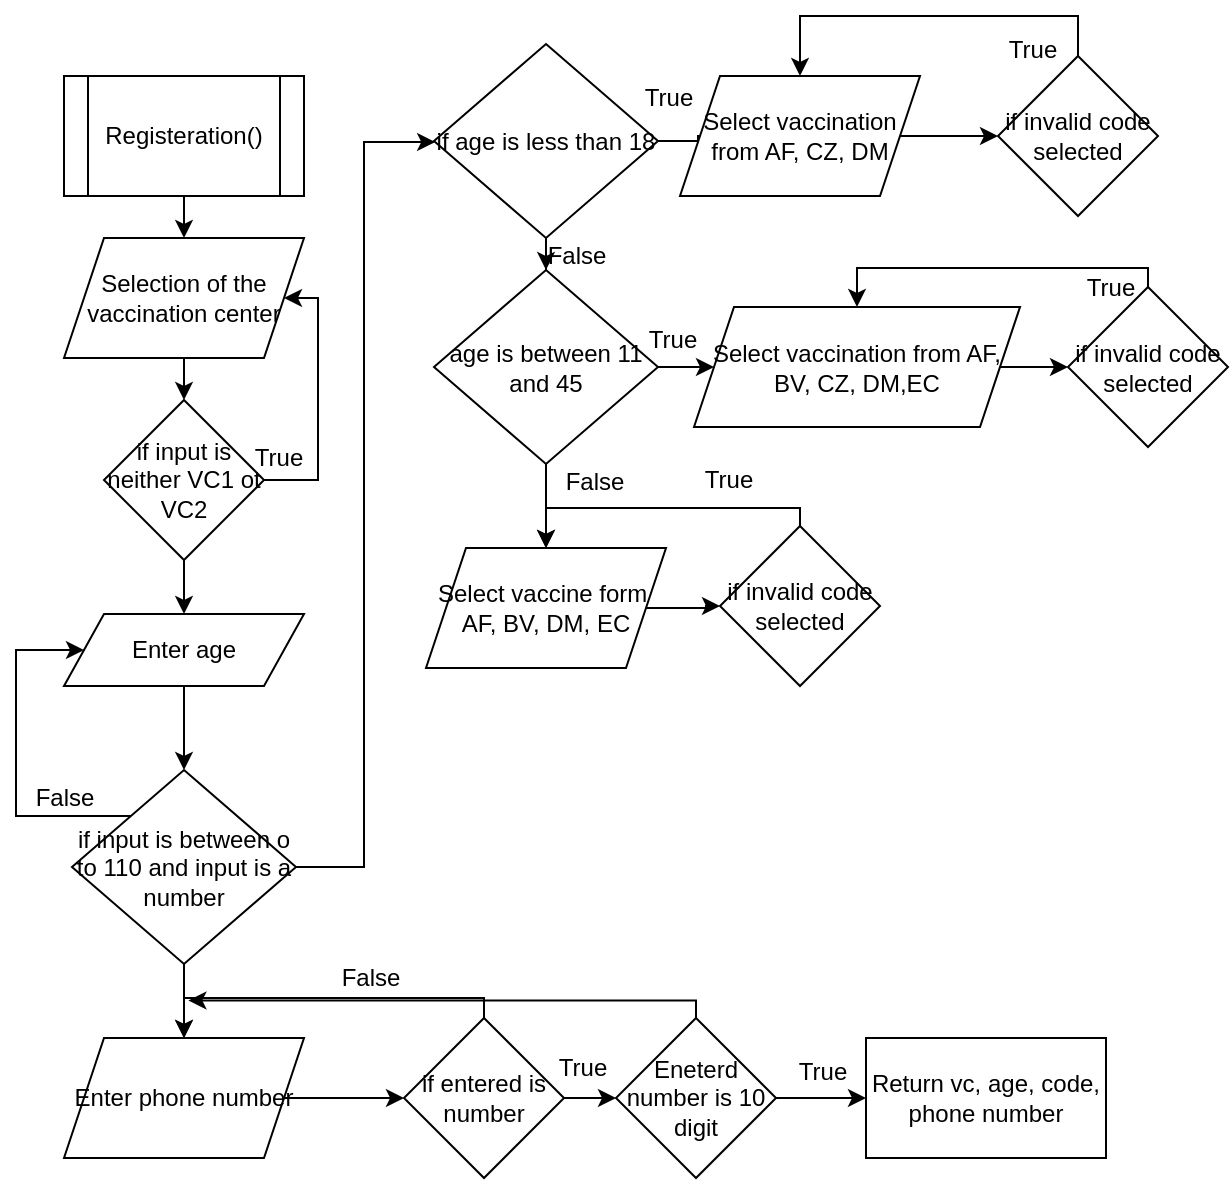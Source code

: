 <mxfile version="14.5.1" type="device"><diagram id="vDBKOPGsJ01GxnvExB3k" name="Page-1"><mxGraphModel dx="1024" dy="1801" grid="0" gridSize="10" guides="1" tooltips="1" connect="1" arrows="1" fold="1" page="1" pageScale="1" pageWidth="827" pageHeight="1169" math="0" shadow="0"><root><mxCell id="0"/><mxCell id="1" parent="0"/><mxCell id="5UsCxIGoW1HvjYGIrMiz-4" value="" style="edgeStyle=orthogonalEdgeStyle;rounded=0;orthogonalLoop=1;jettySize=auto;html=1;" edge="1" parent="1" source="5UsCxIGoW1HvjYGIrMiz-1" target="5UsCxIGoW1HvjYGIrMiz-3"><mxGeometry relative="1" as="geometry"/></mxCell><mxCell id="5UsCxIGoW1HvjYGIrMiz-1" value="Registeration()" style="shape=process;whiteSpace=wrap;html=1;backgroundOutline=1;" vertex="1" parent="1"><mxGeometry x="65" y="29" width="120" height="60" as="geometry"/></mxCell><mxCell id="5UsCxIGoW1HvjYGIrMiz-5" style="edgeStyle=orthogonalEdgeStyle;rounded=0;orthogonalLoop=1;jettySize=auto;html=1;entryX=1;entryY=0.5;entryDx=0;entryDy=0;" edge="1" parent="1" source="5UsCxIGoW1HvjYGIrMiz-2" target="5UsCxIGoW1HvjYGIrMiz-3"><mxGeometry relative="1" as="geometry"><Array as="points"><mxPoint x="192" y="231"/><mxPoint x="192" y="140"/></Array></mxGeometry></mxCell><mxCell id="5UsCxIGoW1HvjYGIrMiz-9" value="" style="edgeStyle=orthogonalEdgeStyle;rounded=0;orthogonalLoop=1;jettySize=auto;html=1;" edge="1" parent="1" source="5UsCxIGoW1HvjYGIrMiz-2" target="5UsCxIGoW1HvjYGIrMiz-8"><mxGeometry relative="1" as="geometry"/></mxCell><mxCell id="5UsCxIGoW1HvjYGIrMiz-2" value="if input is neither VC1 ot VC2" style="rhombus;whiteSpace=wrap;html=1;fillColor=#ffffff;" vertex="1" parent="1"><mxGeometry x="85" y="191" width="80" height="80" as="geometry"/></mxCell><mxCell id="5UsCxIGoW1HvjYGIrMiz-7" style="edgeStyle=orthogonalEdgeStyle;rounded=0;orthogonalLoop=1;jettySize=auto;html=1;entryX=0.5;entryY=0;entryDx=0;entryDy=0;" edge="1" parent="1" source="5UsCxIGoW1HvjYGIrMiz-3" target="5UsCxIGoW1HvjYGIrMiz-2"><mxGeometry relative="1" as="geometry"/></mxCell><mxCell id="5UsCxIGoW1HvjYGIrMiz-3" value="Selection of the vaccination center" style="shape=parallelogram;perimeter=parallelogramPerimeter;whiteSpace=wrap;html=1;fixedSize=1;fillColor=#ffffff;" vertex="1" parent="1"><mxGeometry x="65" y="110" width="120" height="60" as="geometry"/></mxCell><mxCell id="5UsCxIGoW1HvjYGIrMiz-6" value="True" style="text;html=1;align=center;verticalAlign=middle;resizable=0;points=[];autosize=1;" vertex="1" parent="1"><mxGeometry x="155" y="211" width="34" height="18" as="geometry"/></mxCell><mxCell id="5UsCxIGoW1HvjYGIrMiz-13" style="edgeStyle=orthogonalEdgeStyle;rounded=0;orthogonalLoop=1;jettySize=auto;html=1;" edge="1" parent="1" source="5UsCxIGoW1HvjYGIrMiz-8" target="5UsCxIGoW1HvjYGIrMiz-10"><mxGeometry relative="1" as="geometry"/></mxCell><mxCell id="5UsCxIGoW1HvjYGIrMiz-8" value="Enter age" style="shape=parallelogram;perimeter=parallelogramPerimeter;whiteSpace=wrap;html=1;fixedSize=1;" vertex="1" parent="1"><mxGeometry x="65" y="298" width="120" height="36" as="geometry"/></mxCell><mxCell id="5UsCxIGoW1HvjYGIrMiz-11" style="edgeStyle=orthogonalEdgeStyle;rounded=0;orthogonalLoop=1;jettySize=auto;html=1;entryX=0;entryY=0.5;entryDx=0;entryDy=0;" edge="1" parent="1" source="5UsCxIGoW1HvjYGIrMiz-10" target="5UsCxIGoW1HvjYGIrMiz-8"><mxGeometry relative="1" as="geometry"><Array as="points"><mxPoint x="41" y="399"/><mxPoint x="41" y="316"/></Array></mxGeometry></mxCell><mxCell id="5UsCxIGoW1HvjYGIrMiz-15" value="" style="edgeStyle=orthogonalEdgeStyle;rounded=0;orthogonalLoop=1;jettySize=auto;html=1;" edge="1" parent="1" source="5UsCxIGoW1HvjYGIrMiz-10" target="5UsCxIGoW1HvjYGIrMiz-14"><mxGeometry relative="1" as="geometry"><Array as="points"><mxPoint x="215" y="425"/><mxPoint x="215" y="62"/></Array></mxGeometry></mxCell><mxCell id="5UsCxIGoW1HvjYGIrMiz-46" value="" style="edgeStyle=orthogonalEdgeStyle;rounded=0;orthogonalLoop=1;jettySize=auto;html=1;" edge="1" parent="1" source="5UsCxIGoW1HvjYGIrMiz-10" target="5UsCxIGoW1HvjYGIrMiz-45"><mxGeometry relative="1" as="geometry"/></mxCell><mxCell id="5UsCxIGoW1HvjYGIrMiz-10" value="if input is between o to 110 and input is a number" style="rhombus;whiteSpace=wrap;html=1;fillColor=#ffffff;" vertex="1" parent="1"><mxGeometry x="69" y="376" width="112" height="97" as="geometry"/></mxCell><mxCell id="5UsCxIGoW1HvjYGIrMiz-12" value="False" style="text;html=1;align=center;verticalAlign=middle;resizable=0;points=[];autosize=1;" vertex="1" parent="1"><mxGeometry x="45" y="381" width="40" height="18" as="geometry"/></mxCell><mxCell id="5UsCxIGoW1HvjYGIrMiz-17" value="" style="edgeStyle=orthogonalEdgeStyle;rounded=0;orthogonalLoop=1;jettySize=auto;html=1;" edge="1" parent="1" source="5UsCxIGoW1HvjYGIrMiz-14" target="5UsCxIGoW1HvjYGIrMiz-16"><mxGeometry relative="1" as="geometry"/></mxCell><mxCell id="5UsCxIGoW1HvjYGIrMiz-19" value="" style="edgeStyle=orthogonalEdgeStyle;rounded=0;orthogonalLoop=1;jettySize=auto;html=1;" edge="1" parent="1" source="5UsCxIGoW1HvjYGIrMiz-14" target="5UsCxIGoW1HvjYGIrMiz-18"><mxGeometry relative="1" as="geometry"/></mxCell><mxCell id="5UsCxIGoW1HvjYGIrMiz-14" value="if age is less than 18" style="rhombus;whiteSpace=wrap;html=1;fillColor=#ffffff;" vertex="1" parent="1"><mxGeometry x="250" y="13" width="112" height="97" as="geometry"/></mxCell><mxCell id="5UsCxIGoW1HvjYGIrMiz-31" value="" style="edgeStyle=orthogonalEdgeStyle;rounded=0;orthogonalLoop=1;jettySize=auto;html=1;" edge="1" parent="1" source="5UsCxIGoW1HvjYGIrMiz-16" target="5UsCxIGoW1HvjYGIrMiz-30"><mxGeometry relative="1" as="geometry"/></mxCell><mxCell id="5UsCxIGoW1HvjYGIrMiz-16" value="Select vaccination from AF, CZ, DM" style="shape=parallelogram;perimeter=parallelogramPerimeter;whiteSpace=wrap;html=1;fixedSize=1;" vertex="1" parent="1"><mxGeometry x="373" y="29" width="120" height="60" as="geometry"/></mxCell><mxCell id="5UsCxIGoW1HvjYGIrMiz-21" value="" style="edgeStyle=orthogonalEdgeStyle;rounded=0;orthogonalLoop=1;jettySize=auto;html=1;" edge="1" parent="1" source="5UsCxIGoW1HvjYGIrMiz-18" target="5UsCxIGoW1HvjYGIrMiz-20"><mxGeometry relative="1" as="geometry"/></mxCell><mxCell id="5UsCxIGoW1HvjYGIrMiz-23" value="" style="edgeStyle=orthogonalEdgeStyle;rounded=0;orthogonalLoop=1;jettySize=auto;html=1;entryX=0.5;entryY=0;entryDx=0;entryDy=0;" edge="1" parent="1" source="5UsCxIGoW1HvjYGIrMiz-18" target="5UsCxIGoW1HvjYGIrMiz-24"><mxGeometry relative="1" as="geometry"><mxPoint x="306" y="244" as="targetPoint"/></mxGeometry></mxCell><mxCell id="5UsCxIGoW1HvjYGIrMiz-18" value="age is between 11 and 45" style="rhombus;whiteSpace=wrap;html=1;fillColor=#ffffff;" vertex="1" parent="1"><mxGeometry x="250" y="126" width="112" height="97" as="geometry"/></mxCell><mxCell id="5UsCxIGoW1HvjYGIrMiz-36" style="edgeStyle=orthogonalEdgeStyle;rounded=0;orthogonalLoop=1;jettySize=auto;html=1;entryX=0;entryY=0.5;entryDx=0;entryDy=0;" edge="1" parent="1" source="5UsCxIGoW1HvjYGIrMiz-20" target="5UsCxIGoW1HvjYGIrMiz-35"><mxGeometry relative="1" as="geometry"/></mxCell><mxCell id="5UsCxIGoW1HvjYGIrMiz-20" value="Select vaccination from AF, BV, CZ, DM,EC" style="shape=parallelogram;perimeter=parallelogramPerimeter;whiteSpace=wrap;html=1;fixedSize=1;" vertex="1" parent="1"><mxGeometry x="380" y="144.5" width="163" height="60" as="geometry"/></mxCell><mxCell id="5UsCxIGoW1HvjYGIrMiz-41" value="" style="edgeStyle=orthogonalEdgeStyle;rounded=0;orthogonalLoop=1;jettySize=auto;html=1;" edge="1" parent="1" source="5UsCxIGoW1HvjYGIrMiz-24" target="5UsCxIGoW1HvjYGIrMiz-40"><mxGeometry relative="1" as="geometry"/></mxCell><mxCell id="5UsCxIGoW1HvjYGIrMiz-24" value="Select vaccine form&amp;nbsp; AF, BV, DM, EC" style="shape=parallelogram;perimeter=parallelogramPerimeter;whiteSpace=wrap;html=1;fixedSize=1;fillColor=#ffffff;" vertex="1" parent="1"><mxGeometry x="246" y="265" width="120" height="60" as="geometry"/></mxCell><mxCell id="5UsCxIGoW1HvjYGIrMiz-25" value="True" style="text;html=1;align=center;verticalAlign=middle;resizable=0;points=[];autosize=1;" vertex="1" parent="1"><mxGeometry x="350" y="31" width="34" height="18" as="geometry"/></mxCell><mxCell id="5UsCxIGoW1HvjYGIrMiz-26" value="False" style="text;html=1;align=center;verticalAlign=middle;resizable=0;points=[];autosize=1;" vertex="1" parent="1"><mxGeometry x="301" y="110" width="40" height="18" as="geometry"/></mxCell><mxCell id="5UsCxIGoW1HvjYGIrMiz-28" value="True" style="text;html=1;align=center;verticalAlign=middle;resizable=0;points=[];autosize=1;" vertex="1" parent="1"><mxGeometry x="352" y="152" width="34" height="18" as="geometry"/></mxCell><mxCell id="5UsCxIGoW1HvjYGIrMiz-29" value="False" style="text;html=1;align=center;verticalAlign=middle;resizable=0;points=[];autosize=1;" vertex="1" parent="1"><mxGeometry x="310" y="223" width="40" height="18" as="geometry"/></mxCell><mxCell id="5UsCxIGoW1HvjYGIrMiz-33" style="edgeStyle=orthogonalEdgeStyle;rounded=0;orthogonalLoop=1;jettySize=auto;html=1;exitX=0.5;exitY=0;exitDx=0;exitDy=0;entryX=0.5;entryY=0;entryDx=0;entryDy=0;" edge="1" parent="1" source="5UsCxIGoW1HvjYGIrMiz-30" target="5UsCxIGoW1HvjYGIrMiz-16"><mxGeometry relative="1" as="geometry"/></mxCell><mxCell id="5UsCxIGoW1HvjYGIrMiz-30" value="if invalid code selected" style="rhombus;whiteSpace=wrap;html=1;" vertex="1" parent="1"><mxGeometry x="532" y="19" width="80" height="80" as="geometry"/></mxCell><mxCell id="5UsCxIGoW1HvjYGIrMiz-37" style="edgeStyle=orthogonalEdgeStyle;rounded=0;orthogonalLoop=1;jettySize=auto;html=1;entryX=0.5;entryY=0;entryDx=0;entryDy=0;" edge="1" parent="1" source="5UsCxIGoW1HvjYGIrMiz-35" target="5UsCxIGoW1HvjYGIrMiz-20"><mxGeometry relative="1" as="geometry"><Array as="points"><mxPoint x="607" y="125"/><mxPoint x="462" y="125"/></Array></mxGeometry></mxCell><mxCell id="5UsCxIGoW1HvjYGIrMiz-35" value="if invalid code selected" style="rhombus;whiteSpace=wrap;html=1;" vertex="1" parent="1"><mxGeometry x="567" y="134.5" width="80" height="80" as="geometry"/></mxCell><mxCell id="5UsCxIGoW1HvjYGIrMiz-38" value="True" style="text;html=1;align=center;verticalAlign=middle;resizable=0;points=[];autosize=1;" vertex="1" parent="1"><mxGeometry x="532" y="7" width="34" height="18" as="geometry"/></mxCell><mxCell id="5UsCxIGoW1HvjYGIrMiz-39" value="True" style="text;html=1;align=center;verticalAlign=middle;resizable=0;points=[];autosize=1;" vertex="1" parent="1"><mxGeometry x="571" y="126" width="34" height="18" as="geometry"/></mxCell><mxCell id="5UsCxIGoW1HvjYGIrMiz-42" style="edgeStyle=orthogonalEdgeStyle;rounded=0;orthogonalLoop=1;jettySize=auto;html=1;entryX=0.5;entryY=0;entryDx=0;entryDy=0;" edge="1" parent="1" source="5UsCxIGoW1HvjYGIrMiz-40" target="5UsCxIGoW1HvjYGIrMiz-24"><mxGeometry relative="1" as="geometry"><Array as="points"><mxPoint x="433" y="245"/><mxPoint x="306" y="245"/></Array></mxGeometry></mxCell><mxCell id="5UsCxIGoW1HvjYGIrMiz-40" value="if invalid code selected" style="rhombus;whiteSpace=wrap;html=1;" vertex="1" parent="1"><mxGeometry x="393" y="254" width="80" height="80" as="geometry"/></mxCell><mxCell id="5UsCxIGoW1HvjYGIrMiz-43" value="True" style="text;html=1;align=center;verticalAlign=middle;resizable=0;points=[];autosize=1;" vertex="1" parent="1"><mxGeometry x="380" y="222" width="34" height="18" as="geometry"/></mxCell><mxCell id="5UsCxIGoW1HvjYGIrMiz-48" value="" style="edgeStyle=orthogonalEdgeStyle;rounded=0;orthogonalLoop=1;jettySize=auto;html=1;" edge="1" parent="1" source="5UsCxIGoW1HvjYGIrMiz-45" target="5UsCxIGoW1HvjYGIrMiz-47"><mxGeometry relative="1" as="geometry"/></mxCell><mxCell id="5UsCxIGoW1HvjYGIrMiz-45" value="Enter phone number" style="shape=parallelogram;perimeter=parallelogramPerimeter;whiteSpace=wrap;html=1;fixedSize=1;" vertex="1" parent="1"><mxGeometry x="65" y="510" width="120" height="60" as="geometry"/></mxCell><mxCell id="5UsCxIGoW1HvjYGIrMiz-49" style="edgeStyle=orthogonalEdgeStyle;rounded=0;orthogonalLoop=1;jettySize=auto;html=1;entryX=0.5;entryY=0;entryDx=0;entryDy=0;" edge="1" parent="1" source="5UsCxIGoW1HvjYGIrMiz-47" target="5UsCxIGoW1HvjYGIrMiz-45"><mxGeometry relative="1" as="geometry"><Array as="points"><mxPoint x="275" y="490"/><mxPoint x="125" y="490"/></Array></mxGeometry></mxCell><mxCell id="5UsCxIGoW1HvjYGIrMiz-51" value="" style="edgeStyle=orthogonalEdgeStyle;rounded=0;orthogonalLoop=1;jettySize=auto;html=1;" edge="1" parent="1" source="5UsCxIGoW1HvjYGIrMiz-47" target="5UsCxIGoW1HvjYGIrMiz-50"><mxGeometry relative="1" as="geometry"/></mxCell><mxCell id="5UsCxIGoW1HvjYGIrMiz-47" value="if entered is number" style="rhombus;whiteSpace=wrap;html=1;" vertex="1" parent="1"><mxGeometry x="235" y="500" width="80" height="80" as="geometry"/></mxCell><mxCell id="5UsCxIGoW1HvjYGIrMiz-55" style="edgeStyle=orthogonalEdgeStyle;rounded=0;orthogonalLoop=1;jettySize=auto;html=1;entryX=0;entryY=0.5;entryDx=0;entryDy=0;" edge="1" parent="1" source="5UsCxIGoW1HvjYGIrMiz-50" target="5UsCxIGoW1HvjYGIrMiz-54"><mxGeometry relative="1" as="geometry"/></mxCell><mxCell id="5UsCxIGoW1HvjYGIrMiz-56" style="edgeStyle=orthogonalEdgeStyle;rounded=0;orthogonalLoop=1;jettySize=auto;html=1;" edge="1" parent="1" source="5UsCxIGoW1HvjYGIrMiz-50"><mxGeometry relative="1" as="geometry"><mxPoint x="127.2" y="491.2" as="targetPoint"/><Array as="points"><mxPoint x="381" y="491"/></Array></mxGeometry></mxCell><mxCell id="5UsCxIGoW1HvjYGIrMiz-50" value="Eneterd number is 10 digit" style="rhombus;whiteSpace=wrap;html=1;" vertex="1" parent="1"><mxGeometry x="341" y="500" width="80" height="80" as="geometry"/></mxCell><mxCell id="5UsCxIGoW1HvjYGIrMiz-54" value="Return vc, age, code, phone number" style="rounded=0;whiteSpace=wrap;html=1;fillColor=#ffffff;" vertex="1" parent="1"><mxGeometry x="466" y="510" width="120" height="60" as="geometry"/></mxCell><mxCell id="5UsCxIGoW1HvjYGIrMiz-57" value="True" style="text;html=1;align=center;verticalAlign=middle;resizable=0;points=[];autosize=1;" vertex="1" parent="1"><mxGeometry x="427" y="518" width="34" height="18" as="geometry"/></mxCell><mxCell id="5UsCxIGoW1HvjYGIrMiz-58" value="True" style="text;html=1;align=center;verticalAlign=middle;resizable=0;points=[];autosize=1;" vertex="1" parent="1"><mxGeometry x="307" y="516" width="34" height="18" as="geometry"/></mxCell><mxCell id="5UsCxIGoW1HvjYGIrMiz-59" value="False" style="text;html=1;align=center;verticalAlign=middle;resizable=0;points=[];autosize=1;" vertex="1" parent="1"><mxGeometry x="198" y="471" width="40" height="18" as="geometry"/></mxCell></root></mxGraphModel></diagram></mxfile>